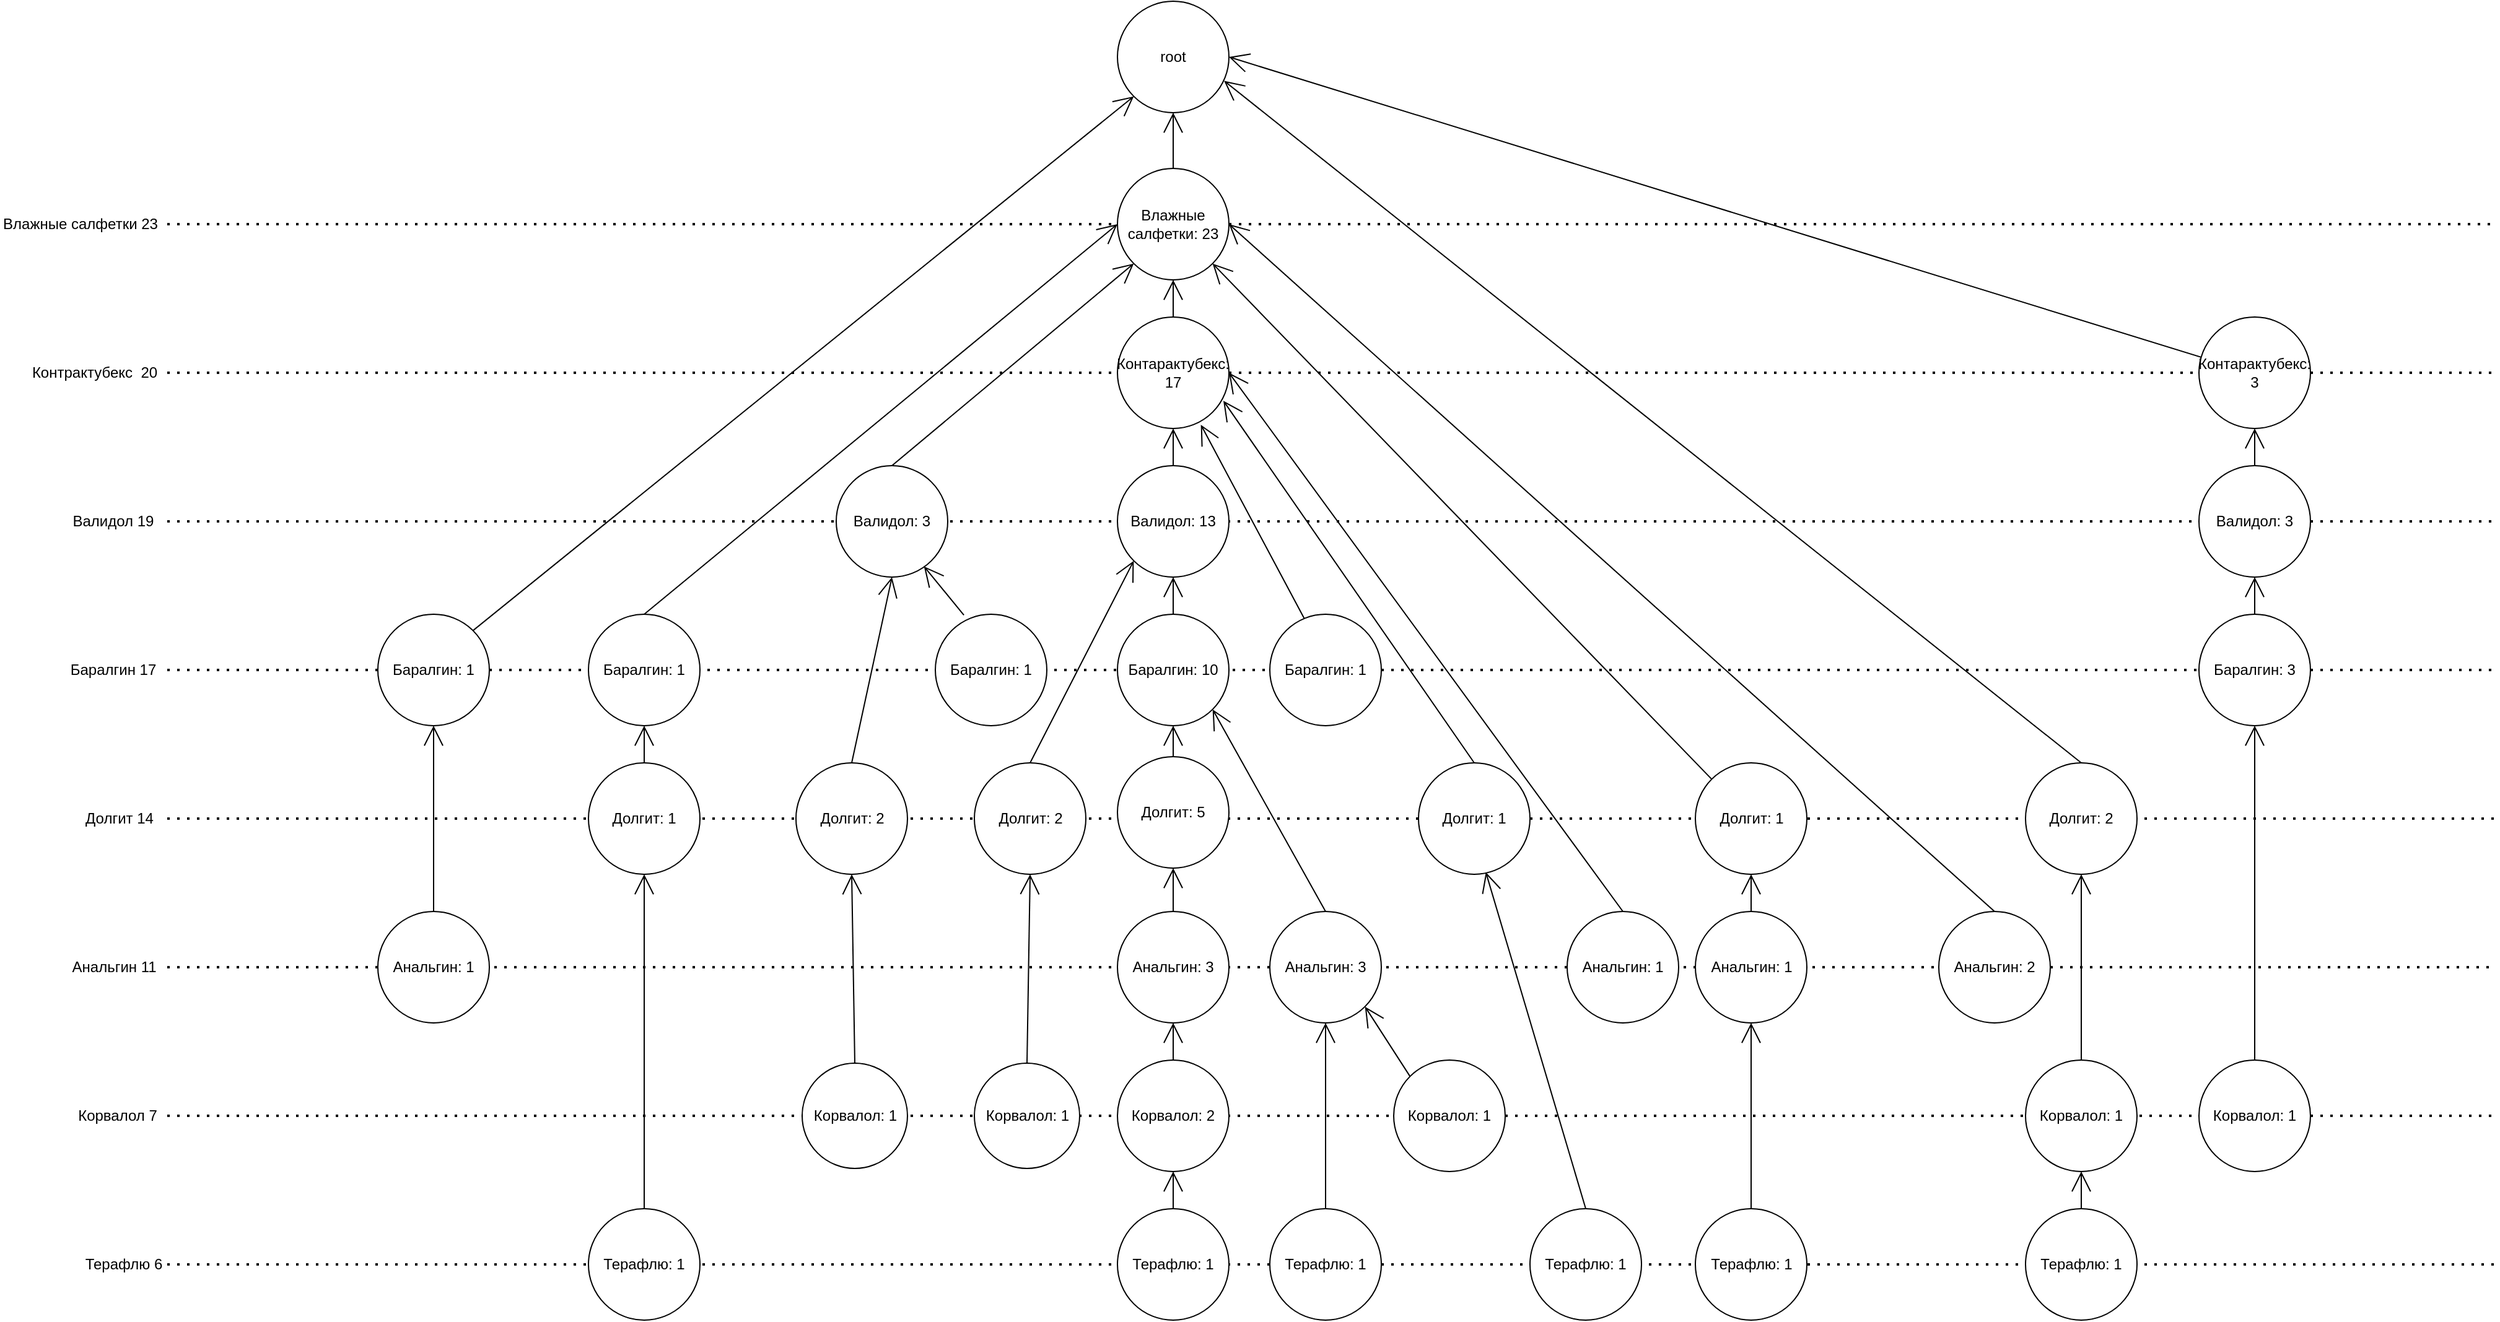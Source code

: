 <mxfile version="15.3.5" type="device"><diagram id="0eUvsMoQS874VSQGfscX" name="Page-1"><mxGraphModel dx="2008" dy="-622" grid="1" gridSize="10" guides="1" tooltips="1" connect="1" arrows="1" fold="1" page="1" pageScale="1" pageWidth="827" pageHeight="1169" math="0" shadow="0"><root><mxCell id="0"/><mxCell id="1" parent="0"/><mxCell id="Zl3IRwg7jRBGsKGr1zMN-577" value="" style="endArrow=none;dashed=1;html=1;dashPattern=1 3;strokeWidth=2;startSize=14;endSize=14;startArrow=none;" edge="1" parent="1" target="Zl3IRwg7jRBGsKGr1zMN-548"><mxGeometry width="50" height="50" relative="1" as="geometry"><mxPoint x="-280" y="2320" as="sourcePoint"/><mxPoint x="1600" y="2320" as="targetPoint"/></mxGeometry></mxCell><mxCell id="Zl3IRwg7jRBGsKGr1zMN-581" value="" style="endArrow=none;dashed=1;html=1;dashPattern=1 3;strokeWidth=2;startSize=14;endSize=14;startArrow=none;" edge="1" parent="1" target="Zl3IRwg7jRBGsKGr1zMN-512"><mxGeometry width="50" height="50" relative="1" as="geometry"><mxPoint x="-280" y="1960" as="sourcePoint"/><mxPoint x="1600" y="1960" as="targetPoint"/></mxGeometry></mxCell><mxCell id="Zl3IRwg7jRBGsKGr1zMN-571" value="" style="endArrow=none;dashed=1;html=1;dashPattern=1 3;strokeWidth=2;startSize=14;endSize=14;startArrow=none;" edge="1" parent="1" target="Zl3IRwg7jRBGsKGr1zMN-545"><mxGeometry width="50" height="50" relative="1" as="geometry"><mxPoint x="-280" y="2200" as="sourcePoint"/><mxPoint x="1600" y="2200" as="targetPoint"/></mxGeometry></mxCell><mxCell id="Zl3IRwg7jRBGsKGr1zMN-572" value="" style="endArrow=none;dashed=1;html=1;dashPattern=1 3;strokeWidth=2;startSize=14;endSize=14;startArrow=none;" edge="1" parent="1" source="Zl3IRwg7jRBGsKGr1zMN-551" target="Zl3IRwg7jRBGsKGr1zMN-508"><mxGeometry width="50" height="50" relative="1" as="geometry"><mxPoint x="-280" y="1840" as="sourcePoint"/><mxPoint x="1600" y="1840" as="targetPoint"/></mxGeometry></mxCell><mxCell id="Zl3IRwg7jRBGsKGr1zMN-573" value="" style="endArrow=none;dashed=1;html=1;dashPattern=1 3;strokeWidth=2;startSize=14;endSize=14;startArrow=none;" edge="1" parent="1" target="Zl3IRwg7jRBGsKGr1zMN-507"><mxGeometry width="50" height="50" relative="1" as="geometry"><mxPoint x="-280" y="1720" as="sourcePoint"/><mxPoint x="1600" y="1720" as="targetPoint"/></mxGeometry></mxCell><mxCell id="Zl3IRwg7jRBGsKGr1zMN-555" value="" style="endArrow=none;dashed=1;html=1;dashPattern=1 3;strokeWidth=2;startSize=14;endSize=14;startArrow=none;" edge="1" parent="1"><mxGeometry width="50" height="50" relative="1" as="geometry"><mxPoint x="-280" y="2080" as="sourcePoint"/><mxPoint x="1600" y="2080" as="targetPoint"/></mxGeometry></mxCell><mxCell id="Zl3IRwg7jRBGsKGr1zMN-527" value="" style="endArrow=none;dashed=1;html=1;dashPattern=1 3;strokeWidth=2;startSize=14;endSize=14;startArrow=none;" edge="1" parent="1" source="Zl3IRwg7jRBGsKGr1zMN-545"><mxGeometry width="50" height="50" relative="1" as="geometry"><mxPoint x="-280" y="2200" as="sourcePoint"/><mxPoint x="1600" y="2200" as="targetPoint"/></mxGeometry></mxCell><mxCell id="Zl3IRwg7jRBGsKGr1zMN-522" value="" style="endArrow=none;dashed=1;html=1;dashPattern=1 3;strokeWidth=2;startSize=14;endSize=14;startArrow=none;" edge="1" parent="1" source="Zl3IRwg7jRBGsKGr1zMN-548"><mxGeometry width="50" height="50" relative="1" as="geometry"><mxPoint x="-280" y="2320" as="sourcePoint"/><mxPoint x="1600" y="2320" as="targetPoint"/></mxGeometry></mxCell><mxCell id="Zl3IRwg7jRBGsKGr1zMN-335" value="" style="endArrow=none;dashed=1;html=1;dashPattern=1 3;strokeWidth=2;startSize=14;endSize=14;startArrow=none;" edge="1" parent="1" source="Zl3IRwg7jRBGsKGr1zMN-512"><mxGeometry width="50" height="50" relative="1" as="geometry"><mxPoint x="-280" y="1960" as="sourcePoint"/><mxPoint x="1600" y="1960" as="targetPoint"/></mxGeometry></mxCell><mxCell id="Zl3IRwg7jRBGsKGr1zMN-336" value="" style="endArrow=none;dashed=1;html=1;dashPattern=1 3;strokeWidth=2;startSize=14;endSize=14;startArrow=none;" edge="1" parent="1" source="Zl3IRwg7jRBGsKGr1zMN-508"><mxGeometry width="50" height="50" relative="1" as="geometry"><mxPoint x="-280" y="1840" as="sourcePoint"/><mxPoint x="1600" y="1840" as="targetPoint"/></mxGeometry></mxCell><mxCell id="Zl3IRwg7jRBGsKGr1zMN-337" value="" style="endArrow=none;dashed=1;html=1;dashPattern=1 3;strokeWidth=2;startSize=14;endSize=14;startArrow=none;" edge="1" parent="1" source="Zl3IRwg7jRBGsKGr1zMN-506"><mxGeometry width="50" height="50" relative="1" as="geometry"><mxPoint x="-280" y="1600" as="sourcePoint"/><mxPoint x="1600" y="1600" as="targetPoint"/></mxGeometry></mxCell><mxCell id="Zl3IRwg7jRBGsKGr1zMN-338" value="" style="endArrow=none;dashed=1;html=1;dashPattern=1 3;strokeWidth=2;startSize=14;endSize=14;startArrow=none;" edge="1" parent="1" source="Zl3IRwg7jRBGsKGr1zMN-354"><mxGeometry width="50" height="50" relative="1" as="geometry"><mxPoint x="-280" y="1480" as="sourcePoint"/><mxPoint x="1600" y="1480" as="targetPoint"/></mxGeometry></mxCell><mxCell id="Zl3IRwg7jRBGsKGr1zMN-342" value="Влажные салфетки 23" style="text;html=1;strokeColor=none;fillColor=none;align=center;verticalAlign=middle;whiteSpace=wrap;rounded=0;hachureGap=4;pointerEvents=0;" vertex="1" parent="1"><mxGeometry x="-415" y="1470" width="130" height="20" as="geometry"/></mxCell><mxCell id="Zl3IRwg7jRBGsKGr1zMN-343" value="Контрактубекс&amp;nbsp; 20" style="text;html=1;strokeColor=none;fillColor=none;align=center;verticalAlign=middle;whiteSpace=wrap;rounded=0;hachureGap=4;pointerEvents=0;" vertex="1" parent="1"><mxGeometry x="-395" y="1590" width="113" height="20" as="geometry"/></mxCell><mxCell id="Zl3IRwg7jRBGsKGr1zMN-345" value="Валидол 19" style="text;html=1;strokeColor=none;fillColor=none;align=center;verticalAlign=middle;whiteSpace=wrap;rounded=0;hachureGap=4;pointerEvents=0;" vertex="1" parent="1"><mxGeometry x="-360" y="1710" width="73" height="20" as="geometry"/></mxCell><mxCell id="Zl3IRwg7jRBGsKGr1zMN-346" value="Баралгин 17" style="text;html=1;strokeColor=none;fillColor=none;align=center;verticalAlign=middle;whiteSpace=wrap;rounded=0;hachureGap=4;pointerEvents=0;" vertex="1" parent="1"><mxGeometry x="-360" y="1830" width="73" height="20" as="geometry"/></mxCell><mxCell id="Zl3IRwg7jRBGsKGr1zMN-347" value="Долгит 14" style="text;html=1;strokeColor=none;fillColor=none;align=center;verticalAlign=middle;whiteSpace=wrap;rounded=0;hachureGap=4;pointerEvents=0;" vertex="1" parent="1"><mxGeometry x="-350" y="1950" width="63" height="20" as="geometry"/></mxCell><mxCell id="Zl3IRwg7jRBGsKGr1zMN-348" value="Анальгин 11&amp;nbsp;" style="text;html=1;strokeColor=none;fillColor=none;align=center;verticalAlign=middle;whiteSpace=wrap;rounded=0;hachureGap=4;pointerEvents=0;" vertex="1" parent="1"><mxGeometry x="-360" y="2070" width="78" height="20" as="geometry"/></mxCell><mxCell id="Zl3IRwg7jRBGsKGr1zMN-349" value="&lt;span style=&quot;font-family: &amp;#34;helvetica&amp;#34;&quot;&gt;Корвалол&lt;/span&gt;&lt;span style=&quot;font-family: &amp;#34;helvetica&amp;#34;&quot;&gt;&amp;nbsp;7&lt;/span&gt;" style="text;html=1;strokeColor=none;fillColor=none;align=center;verticalAlign=middle;whiteSpace=wrap;rounded=0;hachureGap=4;pointerEvents=0;" vertex="1" parent="1"><mxGeometry x="-355" y="2190" width="70" height="20" as="geometry"/></mxCell><mxCell id="Zl3IRwg7jRBGsKGr1zMN-350" value="Терафлю 6" style="text;html=1;strokeColor=none;fillColor=none;align=center;verticalAlign=middle;whiteSpace=wrap;rounded=0;hachureGap=4;pointerEvents=0;" vertex="1" parent="1"><mxGeometry x="-350" y="2310" width="70" height="20" as="geometry"/></mxCell><mxCell id="Zl3IRwg7jRBGsKGr1zMN-351" style="edgeStyle=none;curved=1;rounded=0;orthogonalLoop=1;jettySize=auto;html=1;exitX=0.5;exitY=0;exitDx=0;exitDy=0;entryX=0.5;entryY=1;entryDx=0;entryDy=0;endArrow=open;startSize=14;endSize=14;sourcePerimeterSpacing=8;targetPerimeterSpacing=8;" edge="1" parent="1" source="Zl3IRwg7jRBGsKGr1zMN-352" target="Zl3IRwg7jRBGsKGr1zMN-354"><mxGeometry relative="1" as="geometry"/></mxCell><mxCell id="Zl3IRwg7jRBGsKGr1zMN-353" style="edgeStyle=none;curved=1;rounded=0;orthogonalLoop=1;jettySize=auto;html=1;exitX=0.5;exitY=0;exitDx=0;exitDy=0;entryX=0.5;entryY=1;entryDx=0;entryDy=0;endArrow=open;startSize=14;endSize=14;sourcePerimeterSpacing=8;targetPerimeterSpacing=8;" edge="1" parent="1" source="Zl3IRwg7jRBGsKGr1zMN-354" target="Zl3IRwg7jRBGsKGr1zMN-368"><mxGeometry relative="1" as="geometry"/></mxCell><mxCell id="Zl3IRwg7jRBGsKGr1zMN-355" style="edgeStyle=none;curved=1;rounded=0;orthogonalLoop=1;jettySize=auto;html=1;exitX=0.5;exitY=0;exitDx=0;exitDy=0;entryX=0.5;entryY=1;entryDx=0;entryDy=0;endArrow=open;startSize=14;endSize=14;sourcePerimeterSpacing=8;targetPerimeterSpacing=8;" edge="1" parent="1" source="Zl3IRwg7jRBGsKGr1zMN-356" target="Zl3IRwg7jRBGsKGr1zMN-352"><mxGeometry relative="1" as="geometry"/></mxCell><mxCell id="Zl3IRwg7jRBGsKGr1zMN-356" value="Валидол:&amp;nbsp;13" style="ellipse;whiteSpace=wrap;html=1;aspect=fixed;hachureGap=4;pointerEvents=0;" vertex="1" parent="1"><mxGeometry x="487" y="1675" width="90" height="90" as="geometry"/></mxCell><mxCell id="Zl3IRwg7jRBGsKGr1zMN-357" style="edgeStyle=none;curved=1;rounded=0;orthogonalLoop=1;jettySize=auto;html=1;exitX=0.5;exitY=0;exitDx=0;exitDy=0;entryX=0.5;entryY=1;entryDx=0;entryDy=0;endArrow=open;startSize=14;endSize=14;sourcePerimeterSpacing=8;targetPerimeterSpacing=8;" edge="1" parent="1" source="Zl3IRwg7jRBGsKGr1zMN-358" target="Zl3IRwg7jRBGsKGr1zMN-356"><mxGeometry relative="1" as="geometry"/></mxCell><mxCell id="Zl3IRwg7jRBGsKGr1zMN-358" value="Баралгин:&amp;nbsp;10" style="ellipse;whiteSpace=wrap;html=1;aspect=fixed;hachureGap=4;pointerEvents=0;" vertex="1" parent="1"><mxGeometry x="487" y="1795" width="90" height="90" as="geometry"/></mxCell><mxCell id="Zl3IRwg7jRBGsKGr1zMN-359" style="edgeStyle=none;curved=1;rounded=0;orthogonalLoop=1;jettySize=auto;html=1;exitX=0.5;exitY=0;exitDx=0;exitDy=0;entryX=0.5;entryY=1;entryDx=0;entryDy=0;endArrow=open;startSize=14;endSize=14;sourcePerimeterSpacing=8;targetPerimeterSpacing=8;" edge="1" parent="1" source="Zl3IRwg7jRBGsKGr1zMN-370" target="Zl3IRwg7jRBGsKGr1zMN-358"><mxGeometry relative="1" as="geometry"/></mxCell><mxCell id="Zl3IRwg7jRBGsKGr1zMN-360" style="edgeStyle=none;curved=1;rounded=0;orthogonalLoop=1;jettySize=auto;html=1;exitX=0.5;exitY=0;exitDx=0;exitDy=0;entryX=0.5;entryY=1;entryDx=0;entryDy=0;endArrow=open;startSize=14;endSize=14;sourcePerimeterSpacing=8;targetPerimeterSpacing=8;" edge="1" parent="1" source="Zl3IRwg7jRBGsKGr1zMN-361" target="Zl3IRwg7jRBGsKGr1zMN-370"><mxGeometry relative="1" as="geometry"/></mxCell><mxCell id="Zl3IRwg7jRBGsKGr1zMN-361" value="Анальгин:&amp;nbsp;3" style="ellipse;whiteSpace=wrap;html=1;aspect=fixed;hachureGap=4;pointerEvents=0;" vertex="1" parent="1"><mxGeometry x="487" y="2035" width="90" height="90" as="geometry"/></mxCell><mxCell id="Zl3IRwg7jRBGsKGr1zMN-362" style="edgeStyle=none;curved=1;rounded=0;orthogonalLoop=1;jettySize=auto;html=1;exitX=0.5;exitY=0;exitDx=0;exitDy=0;entryX=0.5;entryY=1;entryDx=0;entryDy=0;endArrow=open;startSize=14;endSize=14;sourcePerimeterSpacing=8;targetPerimeterSpacing=8;" edge="1" parent="1" source="Zl3IRwg7jRBGsKGr1zMN-363" target="Zl3IRwg7jRBGsKGr1zMN-361"><mxGeometry relative="1" as="geometry"/></mxCell><mxCell id="Zl3IRwg7jRBGsKGr1zMN-363" value="Корвалол:&amp;nbsp;2" style="ellipse;whiteSpace=wrap;html=1;aspect=fixed;hachureGap=4;pointerEvents=0;" vertex="1" parent="1"><mxGeometry x="487" y="2155" width="90" height="90" as="geometry"/></mxCell><mxCell id="Zl3IRwg7jRBGsKGr1zMN-364" style="edgeStyle=none;curved=1;rounded=0;orthogonalLoop=1;jettySize=auto;html=1;exitX=0.5;exitY=0;exitDx=0;exitDy=0;entryX=0.5;entryY=1;entryDx=0;entryDy=0;endArrow=open;startSize=14;endSize=14;sourcePerimeterSpacing=8;targetPerimeterSpacing=8;" edge="1" parent="1" source="Zl3IRwg7jRBGsKGr1zMN-365" target="Zl3IRwg7jRBGsKGr1zMN-363"><mxGeometry relative="1" as="geometry"/></mxCell><mxCell id="Zl3IRwg7jRBGsKGr1zMN-365" value="Терафлю:&amp;nbsp;1" style="ellipse;whiteSpace=wrap;html=1;aspect=fixed;hachureGap=4;pointerEvents=0;" vertex="1" parent="1"><mxGeometry x="487" y="2275" width="90" height="90" as="geometry"/></mxCell><mxCell id="Zl3IRwg7jRBGsKGr1zMN-368" value="root" style="ellipse;whiteSpace=wrap;html=1;aspect=fixed;hachureGap=4;pointerEvents=0;" vertex="1" parent="1"><mxGeometry x="487" y="1300" width="90" height="90" as="geometry"/></mxCell><mxCell id="Zl3IRwg7jRBGsKGr1zMN-370" value="Долгит:&amp;nbsp;5" style="ellipse;whiteSpace=wrap;html=1;aspect=fixed;hachureGap=4;pointerEvents=0;" vertex="1" parent="1"><mxGeometry x="487" y="1910" width="90" height="90" as="geometry"/></mxCell><mxCell id="Zl3IRwg7jRBGsKGr1zMN-487" style="edgeStyle=none;curved=1;rounded=0;orthogonalLoop=1;jettySize=auto;html=1;entryX=0.748;entryY=0.966;entryDx=0;entryDy=0;endArrow=open;startSize=14;endSize=14;sourcePerimeterSpacing=8;targetPerimeterSpacing=8;entryPerimeter=0;exitX=0.313;exitY=0.046;exitDx=0;exitDy=0;exitPerimeter=0;" edge="1" parent="1" source="Zl3IRwg7jRBGsKGr1zMN-486" target="Zl3IRwg7jRBGsKGr1zMN-352"><mxGeometry relative="1" as="geometry"/></mxCell><mxCell id="Zl3IRwg7jRBGsKGr1zMN-490" style="edgeStyle=none;curved=1;rounded=0;orthogonalLoop=1;jettySize=auto;html=1;exitX=0.5;exitY=0;exitDx=0;exitDy=0;entryX=0.956;entryY=0.714;entryDx=0;entryDy=0;entryPerimeter=0;endArrow=open;startSize=14;endSize=14;sourcePerimeterSpacing=8;targetPerimeterSpacing=8;" edge="1" parent="1" source="Zl3IRwg7jRBGsKGr1zMN-488" target="Zl3IRwg7jRBGsKGr1zMN-368"><mxGeometry relative="1" as="geometry"/></mxCell><mxCell id="Zl3IRwg7jRBGsKGr1zMN-488" value="Долгит:&amp;nbsp;2" style="ellipse;whiteSpace=wrap;html=1;aspect=fixed;hachureGap=4;pointerEvents=0;" vertex="1" parent="1"><mxGeometry x="1220" y="1915" width="90" height="90" as="geometry"/></mxCell><mxCell id="Zl3IRwg7jRBGsKGr1zMN-496" style="edgeStyle=none;curved=1;rounded=0;orthogonalLoop=1;jettySize=auto;html=1;exitX=0.5;exitY=0;exitDx=0;exitDy=0;entryX=0.5;entryY=1;entryDx=0;entryDy=0;endArrow=open;startSize=14;endSize=14;sourcePerimeterSpacing=8;targetPerimeterSpacing=8;" edge="1" parent="1" source="Zl3IRwg7jRBGsKGr1zMN-491" target="Zl3IRwg7jRBGsKGr1zMN-488"><mxGeometry relative="1" as="geometry"/></mxCell><mxCell id="Zl3IRwg7jRBGsKGr1zMN-491" value="Корвалол:&amp;nbsp;1" style="ellipse;whiteSpace=wrap;html=1;aspect=fixed;hachureGap=4;pointerEvents=0;" vertex="1" parent="1"><mxGeometry x="1220" y="2155" width="90" height="90" as="geometry"/></mxCell><mxCell id="Zl3IRwg7jRBGsKGr1zMN-495" style="edgeStyle=none;curved=1;rounded=0;orthogonalLoop=1;jettySize=auto;html=1;exitX=0.5;exitY=0;exitDx=0;exitDy=0;entryX=0.5;entryY=1;entryDx=0;entryDy=0;endArrow=open;startSize=14;endSize=14;sourcePerimeterSpacing=8;targetPerimeterSpacing=8;" edge="1" parent="1" source="Zl3IRwg7jRBGsKGr1zMN-493" target="Zl3IRwg7jRBGsKGr1zMN-491"><mxGeometry relative="1" as="geometry"/></mxCell><mxCell id="Zl3IRwg7jRBGsKGr1zMN-493" value="Терафлю:&amp;nbsp;1" style="ellipse;whiteSpace=wrap;html=1;aspect=fixed;hachureGap=4;pointerEvents=0;" vertex="1" parent="1"><mxGeometry x="1220" y="2275" width="90" height="90" as="geometry"/></mxCell><mxCell id="Zl3IRwg7jRBGsKGr1zMN-498" style="edgeStyle=none;curved=1;rounded=0;orthogonalLoop=1;jettySize=auto;html=1;exitX=0.5;exitY=0;exitDx=0;exitDy=0;entryX=1;entryY=0.5;entryDx=0;entryDy=0;endArrow=open;startSize=14;endSize=14;sourcePerimeterSpacing=8;targetPerimeterSpacing=8;" edge="1" parent="1" source="Zl3IRwg7jRBGsKGr1zMN-497" target="Zl3IRwg7jRBGsKGr1zMN-354"><mxGeometry relative="1" as="geometry"/></mxCell><mxCell id="Zl3IRwg7jRBGsKGr1zMN-501" style="edgeStyle=none;curved=1;rounded=0;orthogonalLoop=1;jettySize=auto;html=1;exitX=0.5;exitY=0;exitDx=0;exitDy=0;entryX=0;entryY=1;entryDx=0;entryDy=0;endArrow=open;startSize=14;endSize=14;sourcePerimeterSpacing=8;targetPerimeterSpacing=8;" edge="1" parent="1" source="Zl3IRwg7jRBGsKGr1zMN-499" target="Zl3IRwg7jRBGsKGr1zMN-354"><mxGeometry relative="1" as="geometry"/></mxCell><mxCell id="Zl3IRwg7jRBGsKGr1zMN-499" value="Валидол: 3" style="ellipse;whiteSpace=wrap;html=1;aspect=fixed;hachureGap=4;pointerEvents=0;" vertex="1" parent="1"><mxGeometry x="260" y="1675" width="90" height="90" as="geometry"/></mxCell><mxCell id="Zl3IRwg7jRBGsKGr1zMN-500" value="" style="endArrow=none;dashed=1;html=1;dashPattern=1 3;strokeWidth=2;startSize=14;endSize=14;startArrow=none;" edge="1" parent="1" source="Zl3IRwg7jRBGsKGr1zMN-507"><mxGeometry width="50" height="50" relative="1" as="geometry"><mxPoint x="-280" y="1720" as="sourcePoint"/><mxPoint x="1600" y="1720" as="targetPoint"/></mxGeometry></mxCell><mxCell id="Zl3IRwg7jRBGsKGr1zMN-503" style="edgeStyle=none;curved=1;rounded=0;orthogonalLoop=1;jettySize=auto;html=1;exitX=0.5;exitY=0;exitDx=0;exitDy=0;entryX=0.5;entryY=1;entryDx=0;entryDy=0;endArrow=open;startSize=14;endSize=14;sourcePerimeterSpacing=8;targetPerimeterSpacing=8;" edge="1" parent="1" source="Zl3IRwg7jRBGsKGr1zMN-502" target="Zl3IRwg7jRBGsKGr1zMN-499"><mxGeometry relative="1" as="geometry"/></mxCell><mxCell id="Zl3IRwg7jRBGsKGr1zMN-502" value="Долгит:&amp;nbsp;2" style="ellipse;whiteSpace=wrap;html=1;aspect=fixed;hachureGap=4;pointerEvents=0;" vertex="1" parent="1"><mxGeometry x="227.5" y="1915" width="90" height="90" as="geometry"/></mxCell><mxCell id="Zl3IRwg7jRBGsKGr1zMN-505" style="edgeStyle=none;curved=1;rounded=0;orthogonalLoop=1;jettySize=auto;html=1;exitX=0.5;exitY=0;exitDx=0;exitDy=0;entryX=0.5;entryY=1;entryDx=0;entryDy=0;endArrow=open;startSize=14;endSize=14;sourcePerimeterSpacing=8;targetPerimeterSpacing=8;" edge="1" parent="1" source="Zl3IRwg7jRBGsKGr1zMN-504" target="Zl3IRwg7jRBGsKGr1zMN-502"><mxGeometry relative="1" as="geometry"/></mxCell><mxCell id="Zl3IRwg7jRBGsKGr1zMN-504" value="Корвалол: 1" style="ellipse;whiteSpace=wrap;html=1;aspect=fixed;hachureGap=4;pointerEvents=0;" vertex="1" parent="1"><mxGeometry x="232.5" y="2157.5" width="85" height="85" as="geometry"/></mxCell><mxCell id="Zl3IRwg7jRBGsKGr1zMN-511" style="edgeStyle=none;curved=1;rounded=0;orthogonalLoop=1;jettySize=auto;html=1;endArrow=open;startSize=14;endSize=14;sourcePerimeterSpacing=8;targetPerimeterSpacing=8;entryX=1;entryY=0.5;entryDx=0;entryDy=0;" edge="1" parent="1" target="Zl3IRwg7jRBGsKGr1zMN-368"><mxGeometry relative="1" as="geometry"><mxPoint x="570" y="1350" as="targetPoint"/><mxPoint x="1370" y="1590" as="sourcePoint"/></mxGeometry></mxCell><mxCell id="Zl3IRwg7jRBGsKGr1zMN-510" style="edgeStyle=none;curved=1;rounded=0;orthogonalLoop=1;jettySize=auto;html=1;exitX=0.5;exitY=0;exitDx=0;exitDy=0;endArrow=open;startSize=14;endSize=14;sourcePerimeterSpacing=8;targetPerimeterSpacing=8;entryX=0.5;entryY=1;entryDx=0;entryDy=0;" edge="1" parent="1" source="Zl3IRwg7jRBGsKGr1zMN-507" target="Zl3IRwg7jRBGsKGr1zMN-506"><mxGeometry relative="1" as="geometry"><mxPoint x="1325" y="1640" as="targetPoint"/></mxGeometry></mxCell><mxCell id="Zl3IRwg7jRBGsKGr1zMN-509" style="edgeStyle=none;curved=1;rounded=0;orthogonalLoop=1;jettySize=auto;html=1;exitX=0.5;exitY=0;exitDx=0;exitDy=0;endArrow=open;startSize=14;endSize=14;sourcePerimeterSpacing=8;targetPerimeterSpacing=8;entryX=0.5;entryY=1;entryDx=0;entryDy=0;" edge="1" parent="1" source="Zl3IRwg7jRBGsKGr1zMN-508" target="Zl3IRwg7jRBGsKGr1zMN-507"><mxGeometry relative="1" as="geometry"><mxPoint x="1325" y="1760" as="targetPoint"/></mxGeometry></mxCell><mxCell id="Zl3IRwg7jRBGsKGr1zMN-514" style="edgeStyle=none;curved=1;rounded=0;orthogonalLoop=1;jettySize=auto;html=1;exitX=0.5;exitY=0;exitDx=0;exitDy=0;endArrow=open;startSize=14;endSize=14;sourcePerimeterSpacing=8;targetPerimeterSpacing=8;entryX=0.95;entryY=0.751;entryDx=0;entryDy=0;entryPerimeter=0;" edge="1" parent="1" source="Zl3IRwg7jRBGsKGr1zMN-512" target="Zl3IRwg7jRBGsKGr1zMN-352"><mxGeometry relative="1" as="geometry"><mxPoint x="570" y="1600" as="targetPoint"/></mxGeometry></mxCell><mxCell id="Zl3IRwg7jRBGsKGr1zMN-516" style="edgeStyle=none;curved=1;rounded=0;orthogonalLoop=1;jettySize=auto;html=1;exitX=0.5;exitY=0;exitDx=0;exitDy=0;entryX=0;entryY=0.5;entryDx=0;entryDy=0;endArrow=open;startSize=14;endSize=14;sourcePerimeterSpacing=8;targetPerimeterSpacing=8;" edge="1" parent="1" source="Zl3IRwg7jRBGsKGr1zMN-515" target="Zl3IRwg7jRBGsKGr1zMN-354"><mxGeometry relative="1" as="geometry"/></mxCell><mxCell id="Zl3IRwg7jRBGsKGr1zMN-515" value="Баралгин:&amp;nbsp;1" style="ellipse;whiteSpace=wrap;html=1;aspect=fixed;hachureGap=4;pointerEvents=0;" vertex="1" parent="1"><mxGeometry x="60" y="1795" width="90" height="90" as="geometry"/></mxCell><mxCell id="Zl3IRwg7jRBGsKGr1zMN-519" style="edgeStyle=none;curved=1;rounded=0;orthogonalLoop=1;jettySize=auto;html=1;exitX=0.5;exitY=0;exitDx=0;exitDy=0;entryX=0.5;entryY=1;entryDx=0;entryDy=0;endArrow=open;startSize=14;endSize=14;sourcePerimeterSpacing=8;targetPerimeterSpacing=8;" edge="1" parent="1" source="Zl3IRwg7jRBGsKGr1zMN-517" target="Zl3IRwg7jRBGsKGr1zMN-515"><mxGeometry relative="1" as="geometry"/></mxCell><mxCell id="Zl3IRwg7jRBGsKGr1zMN-517" value="Долгит: 1" style="ellipse;whiteSpace=wrap;html=1;aspect=fixed;hachureGap=4;pointerEvents=0;" vertex="1" parent="1"><mxGeometry x="60" y="1915" width="90" height="90" as="geometry"/></mxCell><mxCell id="Zl3IRwg7jRBGsKGr1zMN-521" style="edgeStyle=none;curved=1;rounded=0;orthogonalLoop=1;jettySize=auto;html=1;exitX=0.5;exitY=0;exitDx=0;exitDy=0;entryX=0.5;entryY=1;entryDx=0;entryDy=0;endArrow=open;startSize=14;endSize=14;sourcePerimeterSpacing=8;targetPerimeterSpacing=8;" edge="1" parent="1" source="Zl3IRwg7jRBGsKGr1zMN-520" target="Zl3IRwg7jRBGsKGr1zMN-517"><mxGeometry relative="1" as="geometry"/></mxCell><mxCell id="Zl3IRwg7jRBGsKGr1zMN-520" value="Терафлю: 1" style="ellipse;whiteSpace=wrap;html=1;aspect=fixed;hachureGap=4;pointerEvents=0;" vertex="1" parent="1"><mxGeometry x="60" y="2275" width="90" height="90" as="geometry"/></mxCell><mxCell id="Zl3IRwg7jRBGsKGr1zMN-525" style="edgeStyle=none;curved=1;rounded=0;orthogonalLoop=1;jettySize=auto;html=1;exitX=0.5;exitY=0;exitDx=0;exitDy=0;entryX=1;entryY=1;entryDx=0;entryDy=0;endArrow=open;startSize=14;endSize=14;sourcePerimeterSpacing=8;targetPerimeterSpacing=8;" edge="1" parent="1" source="Zl3IRwg7jRBGsKGr1zMN-523" target="Zl3IRwg7jRBGsKGr1zMN-358"><mxGeometry relative="1" as="geometry"/></mxCell><mxCell id="Zl3IRwg7jRBGsKGr1zMN-523" value="Анальгин:&amp;nbsp;3" style="ellipse;whiteSpace=wrap;html=1;aspect=fixed;hachureGap=4;pointerEvents=0;" vertex="1" parent="1"><mxGeometry x="610" y="2035" width="90" height="90" as="geometry"/></mxCell><mxCell id="Zl3IRwg7jRBGsKGr1zMN-528" style="edgeStyle=none;curved=1;rounded=0;orthogonalLoop=1;jettySize=auto;html=1;exitX=0;exitY=0;exitDx=0;exitDy=0;entryX=1;entryY=1;entryDx=0;entryDy=0;endArrow=open;startSize=14;endSize=14;sourcePerimeterSpacing=8;targetPerimeterSpacing=8;" edge="1" parent="1" source="Zl3IRwg7jRBGsKGr1zMN-526" target="Zl3IRwg7jRBGsKGr1zMN-523"><mxGeometry relative="1" as="geometry"/></mxCell><mxCell id="Zl3IRwg7jRBGsKGr1zMN-526" value="Корвалол:&amp;nbsp;1" style="ellipse;whiteSpace=wrap;html=1;aspect=fixed;hachureGap=4;pointerEvents=0;" vertex="1" parent="1"><mxGeometry x="710" y="2155" width="90" height="90" as="geometry"/></mxCell><mxCell id="Zl3IRwg7jRBGsKGr1zMN-531" style="edgeStyle=none;curved=1;rounded=0;orthogonalLoop=1;jettySize=auto;html=1;exitX=0;exitY=0;exitDx=0;exitDy=0;entryX=1;entryY=1;entryDx=0;entryDy=0;endArrow=open;startSize=14;endSize=14;sourcePerimeterSpacing=8;targetPerimeterSpacing=8;" edge="1" parent="1" source="Zl3IRwg7jRBGsKGr1zMN-529" target="Zl3IRwg7jRBGsKGr1zMN-354"><mxGeometry relative="1" as="geometry"/></mxCell><mxCell id="Zl3IRwg7jRBGsKGr1zMN-529" value="Долгит:&amp;nbsp;1" style="ellipse;whiteSpace=wrap;html=1;aspect=fixed;hachureGap=4;pointerEvents=0;" vertex="1" parent="1"><mxGeometry x="953.5" y="1915" width="90" height="90" as="geometry"/></mxCell><mxCell id="Zl3IRwg7jRBGsKGr1zMN-535" style="edgeStyle=none;curved=1;rounded=0;orthogonalLoop=1;jettySize=auto;html=1;exitX=0.5;exitY=0;exitDx=0;exitDy=0;entryX=0.5;entryY=1;entryDx=0;entryDy=0;endArrow=open;startSize=14;endSize=14;sourcePerimeterSpacing=8;targetPerimeterSpacing=8;" edge="1" parent="1" source="Zl3IRwg7jRBGsKGr1zMN-532" target="Zl3IRwg7jRBGsKGr1zMN-529"><mxGeometry relative="1" as="geometry"/></mxCell><mxCell id="Zl3IRwg7jRBGsKGr1zMN-532" value="Анальгин:&amp;nbsp;1" style="ellipse;whiteSpace=wrap;html=1;aspect=fixed;hachureGap=4;pointerEvents=0;" vertex="1" parent="1"><mxGeometry x="953.5" y="2035" width="90" height="90" as="geometry"/></mxCell><mxCell id="Zl3IRwg7jRBGsKGr1zMN-536" style="edgeStyle=none;curved=1;rounded=0;orthogonalLoop=1;jettySize=auto;html=1;exitX=0.5;exitY=0;exitDx=0;exitDy=0;entryX=0.5;entryY=1;entryDx=0;entryDy=0;endArrow=open;startSize=14;endSize=14;sourcePerimeterSpacing=8;targetPerimeterSpacing=8;" edge="1" parent="1" source="Zl3IRwg7jRBGsKGr1zMN-533" target="Zl3IRwg7jRBGsKGr1zMN-532"><mxGeometry relative="1" as="geometry"/></mxCell><mxCell id="Zl3IRwg7jRBGsKGr1zMN-533" value="Терафлю:&amp;nbsp;1" style="ellipse;whiteSpace=wrap;html=1;aspect=fixed;hachureGap=4;pointerEvents=0;" vertex="1" parent="1"><mxGeometry x="953.5" y="2275" width="90" height="90" as="geometry"/></mxCell><mxCell id="Zl3IRwg7jRBGsKGr1zMN-539" style="edgeStyle=none;curved=1;rounded=0;orthogonalLoop=1;jettySize=auto;html=1;exitX=0.5;exitY=0;exitDx=0;exitDy=0;entryX=0.604;entryY=0.981;entryDx=0;entryDy=0;endArrow=open;startSize=14;endSize=14;sourcePerimeterSpacing=8;targetPerimeterSpacing=8;entryPerimeter=0;" edge="1" parent="1" source="Zl3IRwg7jRBGsKGr1zMN-537" target="Zl3IRwg7jRBGsKGr1zMN-512"><mxGeometry relative="1" as="geometry"/></mxCell><mxCell id="Zl3IRwg7jRBGsKGr1zMN-537" value="Терафлю:&amp;nbsp;1" style="ellipse;whiteSpace=wrap;html=1;aspect=fixed;hachureGap=4;pointerEvents=0;" vertex="1" parent="1"><mxGeometry x="820" y="2275" width="90" height="90" as="geometry"/></mxCell><mxCell id="Zl3IRwg7jRBGsKGr1zMN-542" style="edgeStyle=none;curved=1;rounded=0;orthogonalLoop=1;jettySize=auto;html=1;exitX=0.5;exitY=0;exitDx=0;exitDy=0;endArrow=open;startSize=14;endSize=14;sourcePerimeterSpacing=8;targetPerimeterSpacing=8;" edge="1" parent="1" source="Zl3IRwg7jRBGsKGr1zMN-540"><mxGeometry relative="1" as="geometry"><mxPoint x="577" y="1600" as="targetPoint"/></mxGeometry></mxCell><mxCell id="Zl3IRwg7jRBGsKGr1zMN-540" value="Анальгин:&amp;nbsp;1" style="ellipse;whiteSpace=wrap;html=1;aspect=fixed;hachureGap=4;pointerEvents=0;" vertex="1" parent="1"><mxGeometry x="850" y="2035" width="90" height="90" as="geometry"/></mxCell><mxCell id="Zl3IRwg7jRBGsKGr1zMN-497" value="Анальгин:&amp;nbsp;2" style="ellipse;whiteSpace=wrap;html=1;aspect=fixed;hachureGap=4;pointerEvents=0;" vertex="1" parent="1"><mxGeometry x="1150" y="2035" width="90" height="90" as="geometry"/></mxCell><mxCell id="Zl3IRwg7jRBGsKGr1zMN-486" value="Баралгин:&amp;nbsp;1" style="ellipse;whiteSpace=wrap;html=1;aspect=fixed;hachureGap=4;pointerEvents=0;" vertex="1" parent="1"><mxGeometry x="610" y="1795" width="90" height="90" as="geometry"/></mxCell><mxCell id="Zl3IRwg7jRBGsKGr1zMN-546" style="edgeStyle=none;curved=1;rounded=0;orthogonalLoop=1;jettySize=auto;html=1;exitX=0.5;exitY=0;exitDx=0;exitDy=0;entryX=0.5;entryY=1;entryDx=0;entryDy=0;endArrow=open;startSize=14;endSize=14;sourcePerimeterSpacing=8;targetPerimeterSpacing=8;" edge="1" parent="1" source="Zl3IRwg7jRBGsKGr1zMN-545" target="Zl3IRwg7jRBGsKGr1zMN-508"><mxGeometry relative="1" as="geometry"/></mxCell><mxCell id="Zl3IRwg7jRBGsKGr1zMN-550" style="edgeStyle=none;curved=1;rounded=0;orthogonalLoop=1;jettySize=auto;html=1;exitX=0.5;exitY=0;exitDx=0;exitDy=0;entryX=0.5;entryY=1;entryDx=0;entryDy=0;endArrow=open;startSize=14;endSize=14;sourcePerimeterSpacing=8;targetPerimeterSpacing=8;" edge="1" parent="1" source="Zl3IRwg7jRBGsKGr1zMN-548" target="Zl3IRwg7jRBGsKGr1zMN-523"><mxGeometry relative="1" as="geometry"/></mxCell><mxCell id="Zl3IRwg7jRBGsKGr1zMN-553" style="edgeStyle=none;curved=1;rounded=0;orthogonalLoop=1;jettySize=auto;html=1;exitX=1;exitY=0;exitDx=0;exitDy=0;entryX=0;entryY=1;entryDx=0;entryDy=0;endArrow=open;startSize=14;endSize=14;sourcePerimeterSpacing=8;targetPerimeterSpacing=8;" edge="1" parent="1" source="Zl3IRwg7jRBGsKGr1zMN-551" target="Zl3IRwg7jRBGsKGr1zMN-368"><mxGeometry relative="1" as="geometry"/></mxCell><mxCell id="Zl3IRwg7jRBGsKGr1zMN-556" style="edgeStyle=none;curved=1;rounded=0;orthogonalLoop=1;jettySize=auto;html=1;exitX=0.5;exitY=0;exitDx=0;exitDy=0;entryX=0.5;entryY=1;entryDx=0;entryDy=0;endArrow=open;startSize=14;endSize=14;sourcePerimeterSpacing=8;targetPerimeterSpacing=8;" edge="1" parent="1" source="Zl3IRwg7jRBGsKGr1zMN-554" target="Zl3IRwg7jRBGsKGr1zMN-551"><mxGeometry relative="1" as="geometry"/></mxCell><mxCell id="Zl3IRwg7jRBGsKGr1zMN-554" value="Анальгин: 1" style="ellipse;whiteSpace=wrap;html=1;aspect=fixed;hachureGap=4;pointerEvents=0;" vertex="1" parent="1"><mxGeometry x="-110" y="2035" width="90" height="90" as="geometry"/></mxCell><mxCell id="Zl3IRwg7jRBGsKGr1zMN-559" style="edgeStyle=none;curved=1;rounded=0;orthogonalLoop=1;jettySize=auto;html=1;exitX=0.5;exitY=0;exitDx=0;exitDy=0;entryX=0;entryY=1;entryDx=0;entryDy=0;endArrow=open;startSize=14;endSize=14;sourcePerimeterSpacing=8;targetPerimeterSpacing=8;" edge="1" parent="1" source="Zl3IRwg7jRBGsKGr1zMN-557" target="Zl3IRwg7jRBGsKGr1zMN-356"><mxGeometry relative="1" as="geometry"/></mxCell><mxCell id="Zl3IRwg7jRBGsKGr1zMN-557" value="Долгит:&amp;nbsp;2" style="ellipse;whiteSpace=wrap;html=1;aspect=fixed;hachureGap=4;pointerEvents=0;" vertex="1" parent="1"><mxGeometry x="371.5" y="1915" width="90" height="90" as="geometry"/></mxCell><mxCell id="Zl3IRwg7jRBGsKGr1zMN-562" style="edgeStyle=none;curved=1;rounded=0;orthogonalLoop=1;jettySize=auto;html=1;exitX=0.5;exitY=0;exitDx=0;exitDy=0;entryX=0.5;entryY=1;entryDx=0;entryDy=0;endArrow=open;startSize=14;endSize=14;sourcePerimeterSpacing=8;targetPerimeterSpacing=8;" edge="1" parent="1" source="Zl3IRwg7jRBGsKGr1zMN-560" target="Zl3IRwg7jRBGsKGr1zMN-557"><mxGeometry relative="1" as="geometry"/></mxCell><mxCell id="Zl3IRwg7jRBGsKGr1zMN-560" value="Корвалол:&amp;nbsp;1" style="ellipse;whiteSpace=wrap;html=1;aspect=fixed;hachureGap=4;pointerEvents=0;" vertex="1" parent="1"><mxGeometry x="371.5" y="2157.5" width="85" height="85" as="geometry"/></mxCell><mxCell id="Zl3IRwg7jRBGsKGr1zMN-568" style="edgeStyle=none;curved=1;rounded=0;orthogonalLoop=1;jettySize=auto;html=1;exitX=0.256;exitY=0.007;exitDx=0;exitDy=0;endArrow=open;startSize=14;endSize=14;sourcePerimeterSpacing=8;targetPerimeterSpacing=8;entryX=0.787;entryY=0.904;entryDx=0;entryDy=0;entryPerimeter=0;exitPerimeter=0;" edge="1" parent="1" source="Zl3IRwg7jRBGsKGr1zMN-566" target="Zl3IRwg7jRBGsKGr1zMN-499"><mxGeometry relative="1" as="geometry"><mxPoint x="304" y="1747" as="targetPoint"/></mxGeometry></mxCell><mxCell id="Zl3IRwg7jRBGsKGr1zMN-566" value="Баралгин:&amp;nbsp;1" style="ellipse;whiteSpace=wrap;html=1;aspect=fixed;hachureGap=4;pointerEvents=0;" vertex="1" parent="1"><mxGeometry x="340" y="1795" width="90" height="90" as="geometry"/></mxCell><mxCell id="Zl3IRwg7jRBGsKGr1zMN-545" value="Корвалол:&amp;nbsp;1" style="ellipse;whiteSpace=wrap;html=1;aspect=fixed;hachureGap=4;pointerEvents=0;" vertex="1" parent="1"><mxGeometry x="1360" y="2155" width="90" height="90" as="geometry"/></mxCell><mxCell id="Zl3IRwg7jRBGsKGr1zMN-508" value="Баралгин:&amp;nbsp;3" style="ellipse;whiteSpace=wrap;html=1;aspect=fixed;hachureGap=4;pointerEvents=0;" vertex="1" parent="1"><mxGeometry x="1360" y="1795" width="90" height="90" as="geometry"/></mxCell><mxCell id="Zl3IRwg7jRBGsKGr1zMN-507" value="Валидол:&amp;nbsp;3" style="ellipse;whiteSpace=wrap;html=1;aspect=fixed;hachureGap=4;pointerEvents=0;" vertex="1" parent="1"><mxGeometry x="1360" y="1675" width="90" height="90" as="geometry"/></mxCell><mxCell id="Zl3IRwg7jRBGsKGr1zMN-506" value="Контарактубекс: 3" style="ellipse;whiteSpace=wrap;html=1;aspect=fixed;hachureGap=4;pointerEvents=0;" vertex="1" parent="1"><mxGeometry x="1360" y="1555" width="90" height="90" as="geometry"/></mxCell><mxCell id="Zl3IRwg7jRBGsKGr1zMN-574" value="" style="endArrow=none;dashed=1;html=1;dashPattern=1 3;strokeWidth=2;startSize=14;endSize=14;startArrow=none;" edge="1" parent="1" source="Zl3IRwg7jRBGsKGr1zMN-352" target="Zl3IRwg7jRBGsKGr1zMN-506"><mxGeometry width="50" height="50" relative="1" as="geometry"><mxPoint x="-280" y="1600" as="sourcePoint"/><mxPoint x="1600" y="1600" as="targetPoint"/></mxGeometry></mxCell><mxCell id="Zl3IRwg7jRBGsKGr1zMN-548" value="Терафлю:&amp;nbsp;1" style="ellipse;whiteSpace=wrap;html=1;aspect=fixed;hachureGap=4;pointerEvents=0;" vertex="1" parent="1"><mxGeometry x="610" y="2275" width="90" height="90" as="geometry"/></mxCell><mxCell id="Zl3IRwg7jRBGsKGr1zMN-352" value="Контарактубекс: 17" style="ellipse;whiteSpace=wrap;html=1;aspect=fixed;hachureGap=4;pointerEvents=0;" vertex="1" parent="1"><mxGeometry x="487" y="1555" width="90" height="90" as="geometry"/></mxCell><mxCell id="Zl3IRwg7jRBGsKGr1zMN-578" value="" style="endArrow=none;dashed=1;html=1;dashPattern=1 3;strokeWidth=2;startSize=14;endSize=14;sourcePerimeterSpacing=8;" edge="1" parent="1" target="Zl3IRwg7jRBGsKGr1zMN-352"><mxGeometry width="50" height="50" relative="1" as="geometry"><mxPoint x="-280" y="1600" as="sourcePoint"/><mxPoint x="1360.0" y="1600" as="targetPoint"/></mxGeometry></mxCell><mxCell id="Zl3IRwg7jRBGsKGr1zMN-354" value="Влажные салфетки: 23" style="ellipse;whiteSpace=wrap;html=1;aspect=fixed;hachureGap=4;pointerEvents=0;" vertex="1" parent="1"><mxGeometry x="487" y="1435" width="90" height="90" as="geometry"/></mxCell><mxCell id="Zl3IRwg7jRBGsKGr1zMN-579" value="" style="endArrow=none;dashed=1;html=1;dashPattern=1 3;strokeWidth=2;startSize=14;endSize=14;sourcePerimeterSpacing=8;" edge="1" parent="1" target="Zl3IRwg7jRBGsKGr1zMN-354"><mxGeometry width="50" height="50" relative="1" as="geometry"><mxPoint x="-280" y="1480" as="sourcePoint"/><mxPoint x="1600" y="1480" as="targetPoint"/></mxGeometry></mxCell><mxCell id="Zl3IRwg7jRBGsKGr1zMN-551" value="Баралгин: 1" style="ellipse;whiteSpace=wrap;html=1;aspect=fixed;hachureGap=4;pointerEvents=0;" vertex="1" parent="1"><mxGeometry x="-110" y="1795" width="90" height="90" as="geometry"/></mxCell><mxCell id="Zl3IRwg7jRBGsKGr1zMN-580" value="" style="endArrow=none;dashed=1;html=1;dashPattern=1 3;strokeWidth=2;startSize=14;endSize=14;startArrow=none;" edge="1" parent="1" target="Zl3IRwg7jRBGsKGr1zMN-551"><mxGeometry width="50" height="50" relative="1" as="geometry"><mxPoint x="-280" y="1840" as="sourcePoint"/><mxPoint x="1360.0" y="1840" as="targetPoint"/></mxGeometry></mxCell><mxCell id="Zl3IRwg7jRBGsKGr1zMN-512" value="Долгит:&amp;nbsp;1" style="ellipse;whiteSpace=wrap;html=1;aspect=fixed;hachureGap=4;pointerEvents=0;" vertex="1" parent="1"><mxGeometry x="730" y="1915" width="90" height="90" as="geometry"/></mxCell></root></mxGraphModel></diagram></mxfile>
